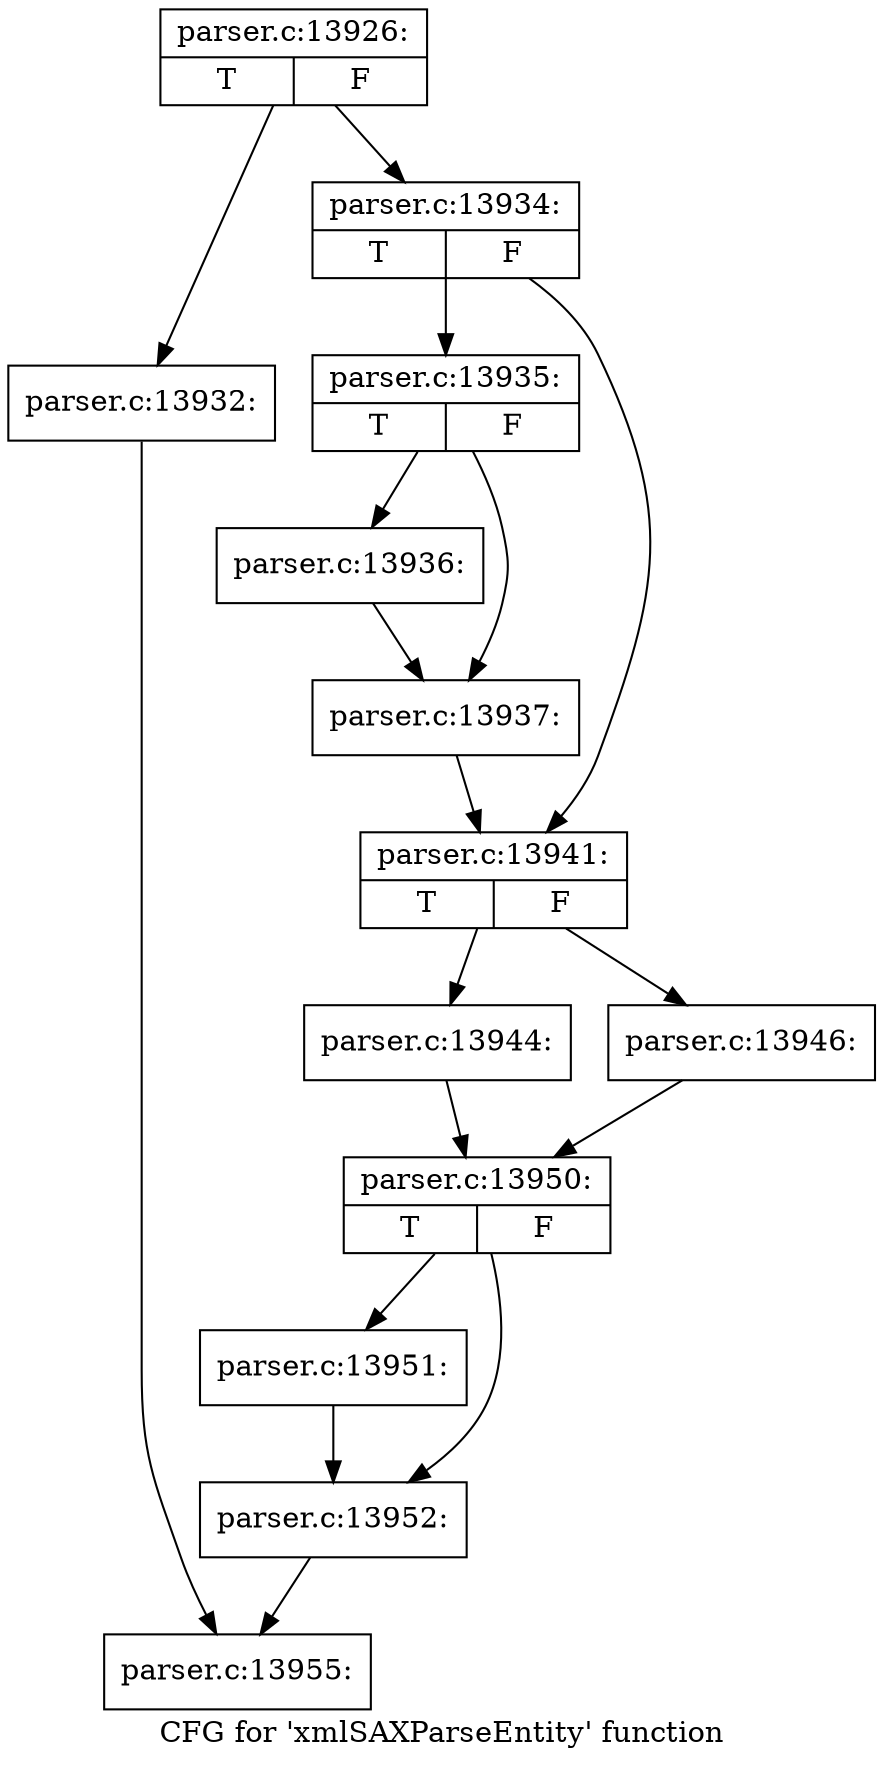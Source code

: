 digraph "CFG for 'xmlSAXParseEntity' function" {
	label="CFG for 'xmlSAXParseEntity' function";

	Node0x55d73bed3af0 [shape=record,label="{parser.c:13926:|{<s0>T|<s1>F}}"];
	Node0x55d73bed3af0 -> Node0x55d73beee0b0;
	Node0x55d73bed3af0 -> Node0x55d73beee100;
	Node0x55d73beee0b0 [shape=record,label="{parser.c:13932:}"];
	Node0x55d73beee0b0 -> Node0x55d73bae6a70;
	Node0x55d73beee100 [shape=record,label="{parser.c:13934:|{<s0>T|<s1>F}}"];
	Node0x55d73beee100 -> Node0x55d73beee5d0;
	Node0x55d73beee100 -> Node0x55d73beee620;
	Node0x55d73beee5d0 [shape=record,label="{parser.c:13935:|{<s0>T|<s1>F}}"];
	Node0x55d73beee5d0 -> Node0x55d73beee9e0;
	Node0x55d73beee5d0 -> Node0x55d73beeea30;
	Node0x55d73beee9e0 [shape=record,label="{parser.c:13936:}"];
	Node0x55d73beee9e0 -> Node0x55d73beeea30;
	Node0x55d73beeea30 [shape=record,label="{parser.c:13937:}"];
	Node0x55d73beeea30 -> Node0x55d73beee620;
	Node0x55d73beee620 [shape=record,label="{parser.c:13941:|{<s0>T|<s1>F}}"];
	Node0x55d73beee620 -> Node0x55d73beef660;
	Node0x55d73beee620 -> Node0x55d73beef700;
	Node0x55d73beef660 [shape=record,label="{parser.c:13944:}"];
	Node0x55d73beef660 -> Node0x55d73beef6b0;
	Node0x55d73beef700 [shape=record,label="{parser.c:13946:}"];
	Node0x55d73beef700 -> Node0x55d73beef6b0;
	Node0x55d73beef6b0 [shape=record,label="{parser.c:13950:|{<s0>T|<s1>F}}"];
	Node0x55d73beef6b0 -> Node0x55d73bef0450;
	Node0x55d73beef6b0 -> Node0x55d73bef04a0;
	Node0x55d73bef0450 [shape=record,label="{parser.c:13951:}"];
	Node0x55d73bef0450 -> Node0x55d73bef04a0;
	Node0x55d73bef04a0 [shape=record,label="{parser.c:13952:}"];
	Node0x55d73bef04a0 -> Node0x55d73bae6a70;
	Node0x55d73bae6a70 [shape=record,label="{parser.c:13955:}"];
}
